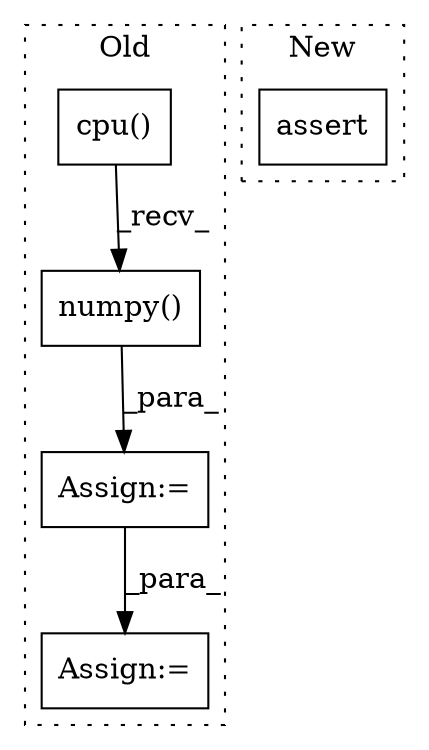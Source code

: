digraph G {
subgraph cluster0 {
1 [label="numpy()" a="75" s="2006" l="49" shape="box"];
3 [label="cpu()" a="75" s="2006" l="41" shape="box"];
4 [label="Assign:=" a="68" s="2182" l="3" shape="box"];
5 [label="Assign:=" a="68" s="2099" l="3" shape="box"];
label = "Old";
style="dotted";
}
subgraph cluster1 {
2 [label="assert" a="65" s="1651" l="7" shape="box"];
label = "New";
style="dotted";
}
1 -> 5 [label="_para_"];
3 -> 1 [label="_recv_"];
5 -> 4 [label="_para_"];
}